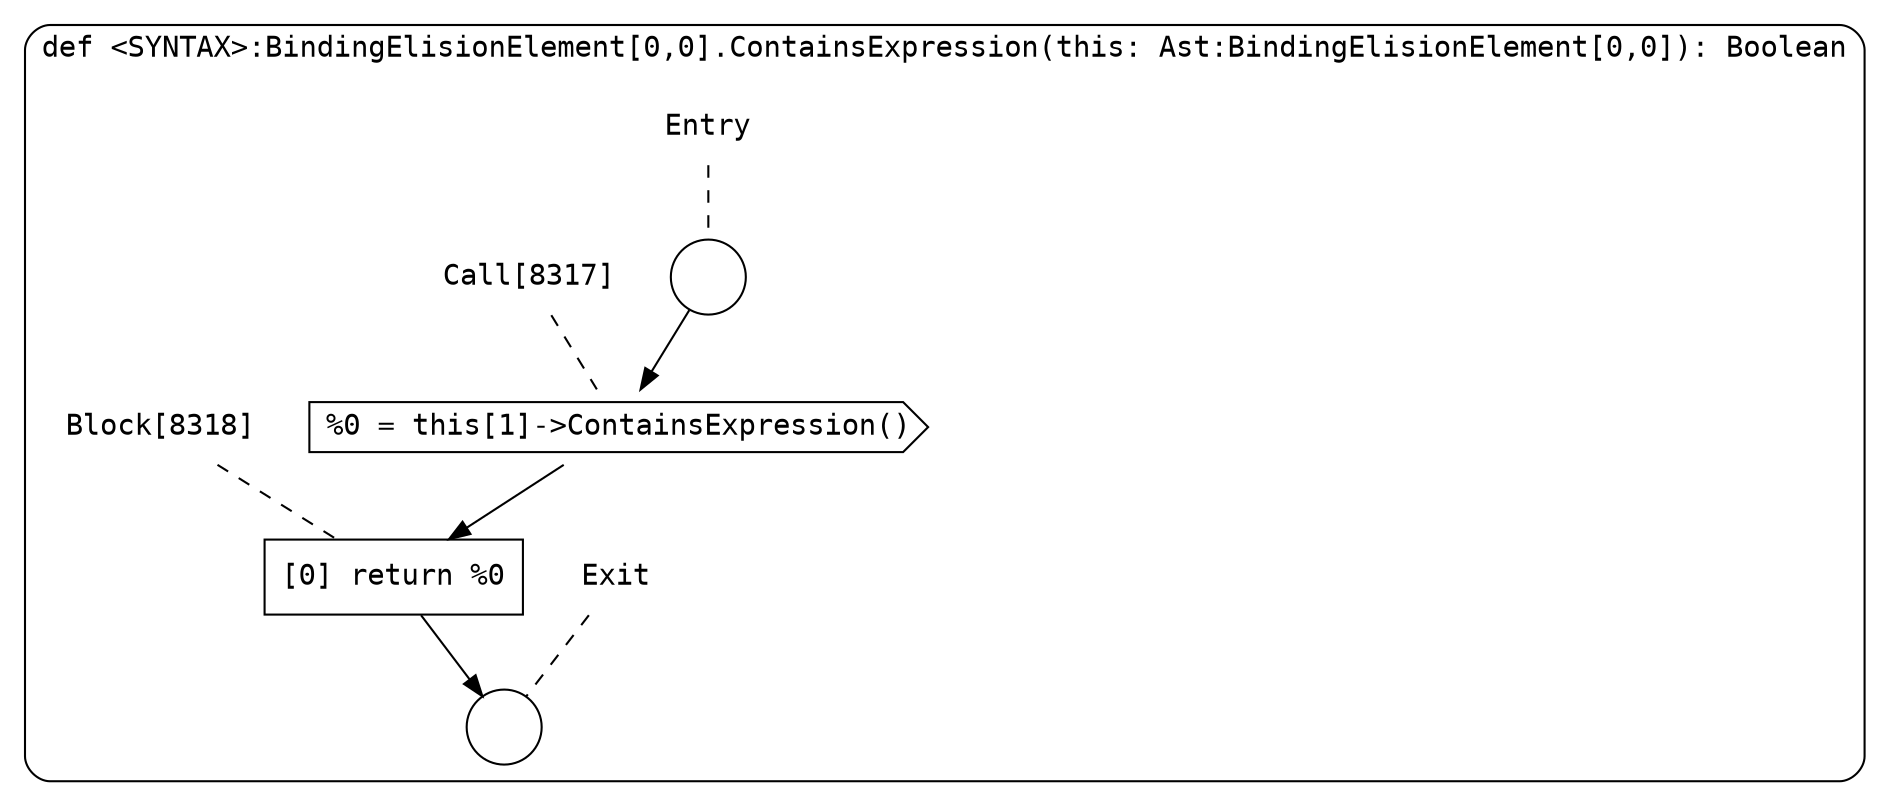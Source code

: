 digraph {
  graph [fontname = "Consolas"]
  node [fontname = "Consolas"]
  edge [fontname = "Consolas"]
  subgraph cluster1523 {
    label = "def <SYNTAX>:BindingElisionElement[0,0].ContainsExpression(this: Ast:BindingElisionElement[0,0]): Boolean"
    style = rounded
    cluster1523_entry_name [shape=none, label=<<font color="black">Entry</font>>]
    cluster1523_entry_name -> cluster1523_entry [arrowhead=none, color="black", style=dashed]
    cluster1523_entry [shape=circle label=" " color="black" fillcolor="white" style=filled]
    cluster1523_entry -> node8317 [color="black"]
    cluster1523_exit_name [shape=none, label=<<font color="black">Exit</font>>]
    cluster1523_exit_name -> cluster1523_exit [arrowhead=none, color="black", style=dashed]
    cluster1523_exit [shape=circle label=" " color="black" fillcolor="white" style=filled]
    node8317_name [shape=none, label=<<font color="black">Call[8317]</font>>]
    node8317_name -> node8317 [arrowhead=none, color="black", style=dashed]
    node8317 [shape=cds, label=<<font color="black">%0 = this[1]-&gt;ContainsExpression()</font>> color="black" fillcolor="white", style=filled]
    node8317 -> node8318 [color="black"]
    node8318_name [shape=none, label=<<font color="black">Block[8318]</font>>]
    node8318_name -> node8318 [arrowhead=none, color="black", style=dashed]
    node8318 [shape=box, label=<<font color="black">[0] return %0<BR ALIGN="LEFT"/></font>> color="black" fillcolor="white", style=filled]
    node8318 -> cluster1523_exit [color="black"]
  }
}